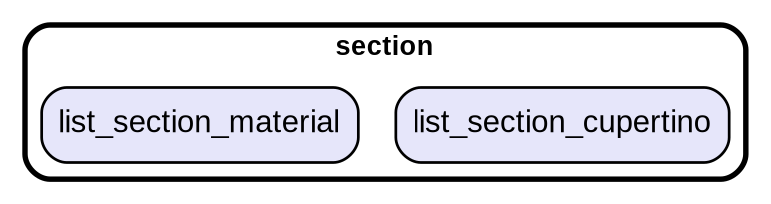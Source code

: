 digraph "" {
  graph [style=rounded fontname="Arial Black" fontsize=13 penwidth=2.6];
  node [shape=rect style="filled,rounded" fontname=Arial fontsize=15 fillcolor=Lavender penwidth=1.3];
  edge [penwidth=1.3];
  "/list_section_cupertino.dart" [label="list_section_cupertino"];
  "/list_section_material.dart" [label="list_section_material"];
  subgraph "cluster~" {
    label="section";
    "/list_section_cupertino.dart";
    "/list_section_material.dart";
  }
}
